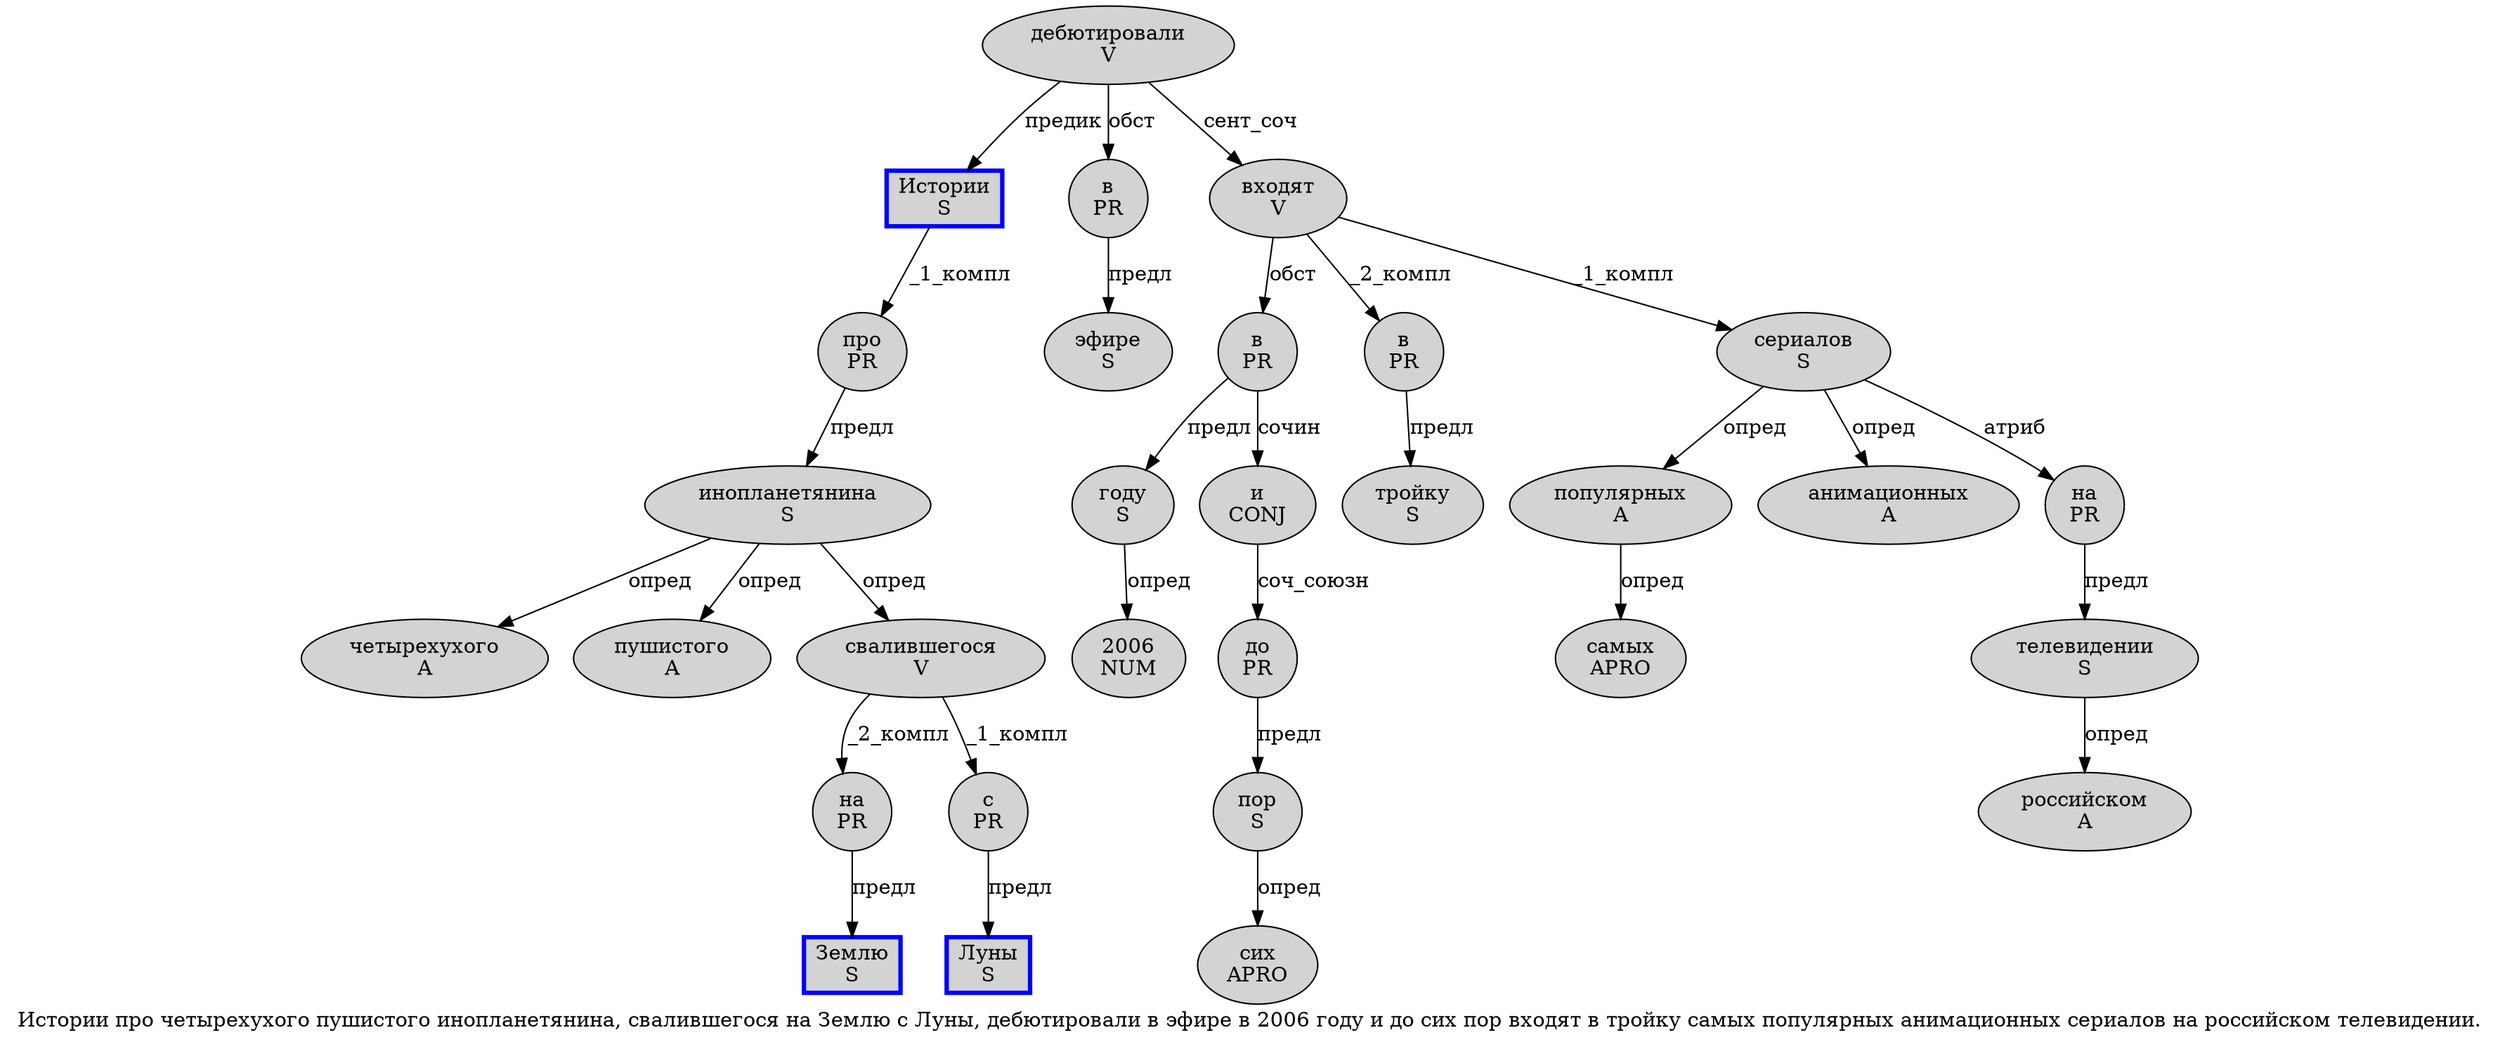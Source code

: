 digraph SENTENCE_1372 {
	graph [label="Истории про четырехухого пушистого инопланетянина, свалившегося на Землю с Луны, дебютировали в эфире в 2006 году и до сих пор входят в тройку самых популярных анимационных сериалов на российском телевидении."]
	node [style=filled]
		0 [label="Истории
S" color=blue fillcolor=lightgray penwidth=3 shape=box]
		1 [label="про
PR" color="" fillcolor=lightgray penwidth=1 shape=ellipse]
		2 [label="четырехухого
A" color="" fillcolor=lightgray penwidth=1 shape=ellipse]
		3 [label="пушистого
A" color="" fillcolor=lightgray penwidth=1 shape=ellipse]
		4 [label="инопланетянина
S" color="" fillcolor=lightgray penwidth=1 shape=ellipse]
		6 [label="свалившегося
V" color="" fillcolor=lightgray penwidth=1 shape=ellipse]
		7 [label="на
PR" color="" fillcolor=lightgray penwidth=1 shape=ellipse]
		8 [label="Землю
S" color=blue fillcolor=lightgray penwidth=3 shape=box]
		9 [label="с
PR" color="" fillcolor=lightgray penwidth=1 shape=ellipse]
		10 [label="Луны
S" color=blue fillcolor=lightgray penwidth=3 shape=box]
		12 [label="дебютировали
V" color="" fillcolor=lightgray penwidth=1 shape=ellipse]
		13 [label="в
PR" color="" fillcolor=lightgray penwidth=1 shape=ellipse]
		14 [label="эфире
S" color="" fillcolor=lightgray penwidth=1 shape=ellipse]
		15 [label="в
PR" color="" fillcolor=lightgray penwidth=1 shape=ellipse]
		16 [label="2006
NUM" color="" fillcolor=lightgray penwidth=1 shape=ellipse]
		17 [label="году
S" color="" fillcolor=lightgray penwidth=1 shape=ellipse]
		18 [label="и
CONJ" color="" fillcolor=lightgray penwidth=1 shape=ellipse]
		19 [label="до
PR" color="" fillcolor=lightgray penwidth=1 shape=ellipse]
		20 [label="сих
APRO" color="" fillcolor=lightgray penwidth=1 shape=ellipse]
		21 [label="пор
S" color="" fillcolor=lightgray penwidth=1 shape=ellipse]
		22 [label="входят
V" color="" fillcolor=lightgray penwidth=1 shape=ellipse]
		23 [label="в
PR" color="" fillcolor=lightgray penwidth=1 shape=ellipse]
		24 [label="тройку
S" color="" fillcolor=lightgray penwidth=1 shape=ellipse]
		25 [label="самых
APRO" color="" fillcolor=lightgray penwidth=1 shape=ellipse]
		26 [label="популярных
A" color="" fillcolor=lightgray penwidth=1 shape=ellipse]
		27 [label="анимационных
A" color="" fillcolor=lightgray penwidth=1 shape=ellipse]
		28 [label="сериалов
S" color="" fillcolor=lightgray penwidth=1 shape=ellipse]
		29 [label="на
PR" color="" fillcolor=lightgray penwidth=1 shape=ellipse]
		30 [label="российском
A" color="" fillcolor=lightgray penwidth=1 shape=ellipse]
		31 [label="телевидении
S" color="" fillcolor=lightgray penwidth=1 shape=ellipse]
			13 -> 14 [label="предл"]
			19 -> 21 [label="предл"]
			17 -> 16 [label="опред"]
			9 -> 10 [label="предл"]
			23 -> 24 [label="предл"]
			28 -> 26 [label="опред"]
			28 -> 27 [label="опред"]
			28 -> 29 [label="атриб"]
			26 -> 25 [label="опред"]
			22 -> 15 [label="обст"]
			22 -> 23 [label="_2_компл"]
			22 -> 28 [label="_1_компл"]
			1 -> 4 [label="предл"]
			6 -> 7 [label="_2_компл"]
			6 -> 9 [label="_1_компл"]
			15 -> 17 [label="предл"]
			15 -> 18 [label="сочин"]
			4 -> 2 [label="опред"]
			4 -> 3 [label="опред"]
			4 -> 6 [label="опред"]
			7 -> 8 [label="предл"]
			18 -> 19 [label="соч_союзн"]
			0 -> 1 [label="_1_компл"]
			31 -> 30 [label="опред"]
			29 -> 31 [label="предл"]
			12 -> 0 [label="предик"]
			12 -> 13 [label="обст"]
			12 -> 22 [label="сент_соч"]
			21 -> 20 [label="опред"]
}